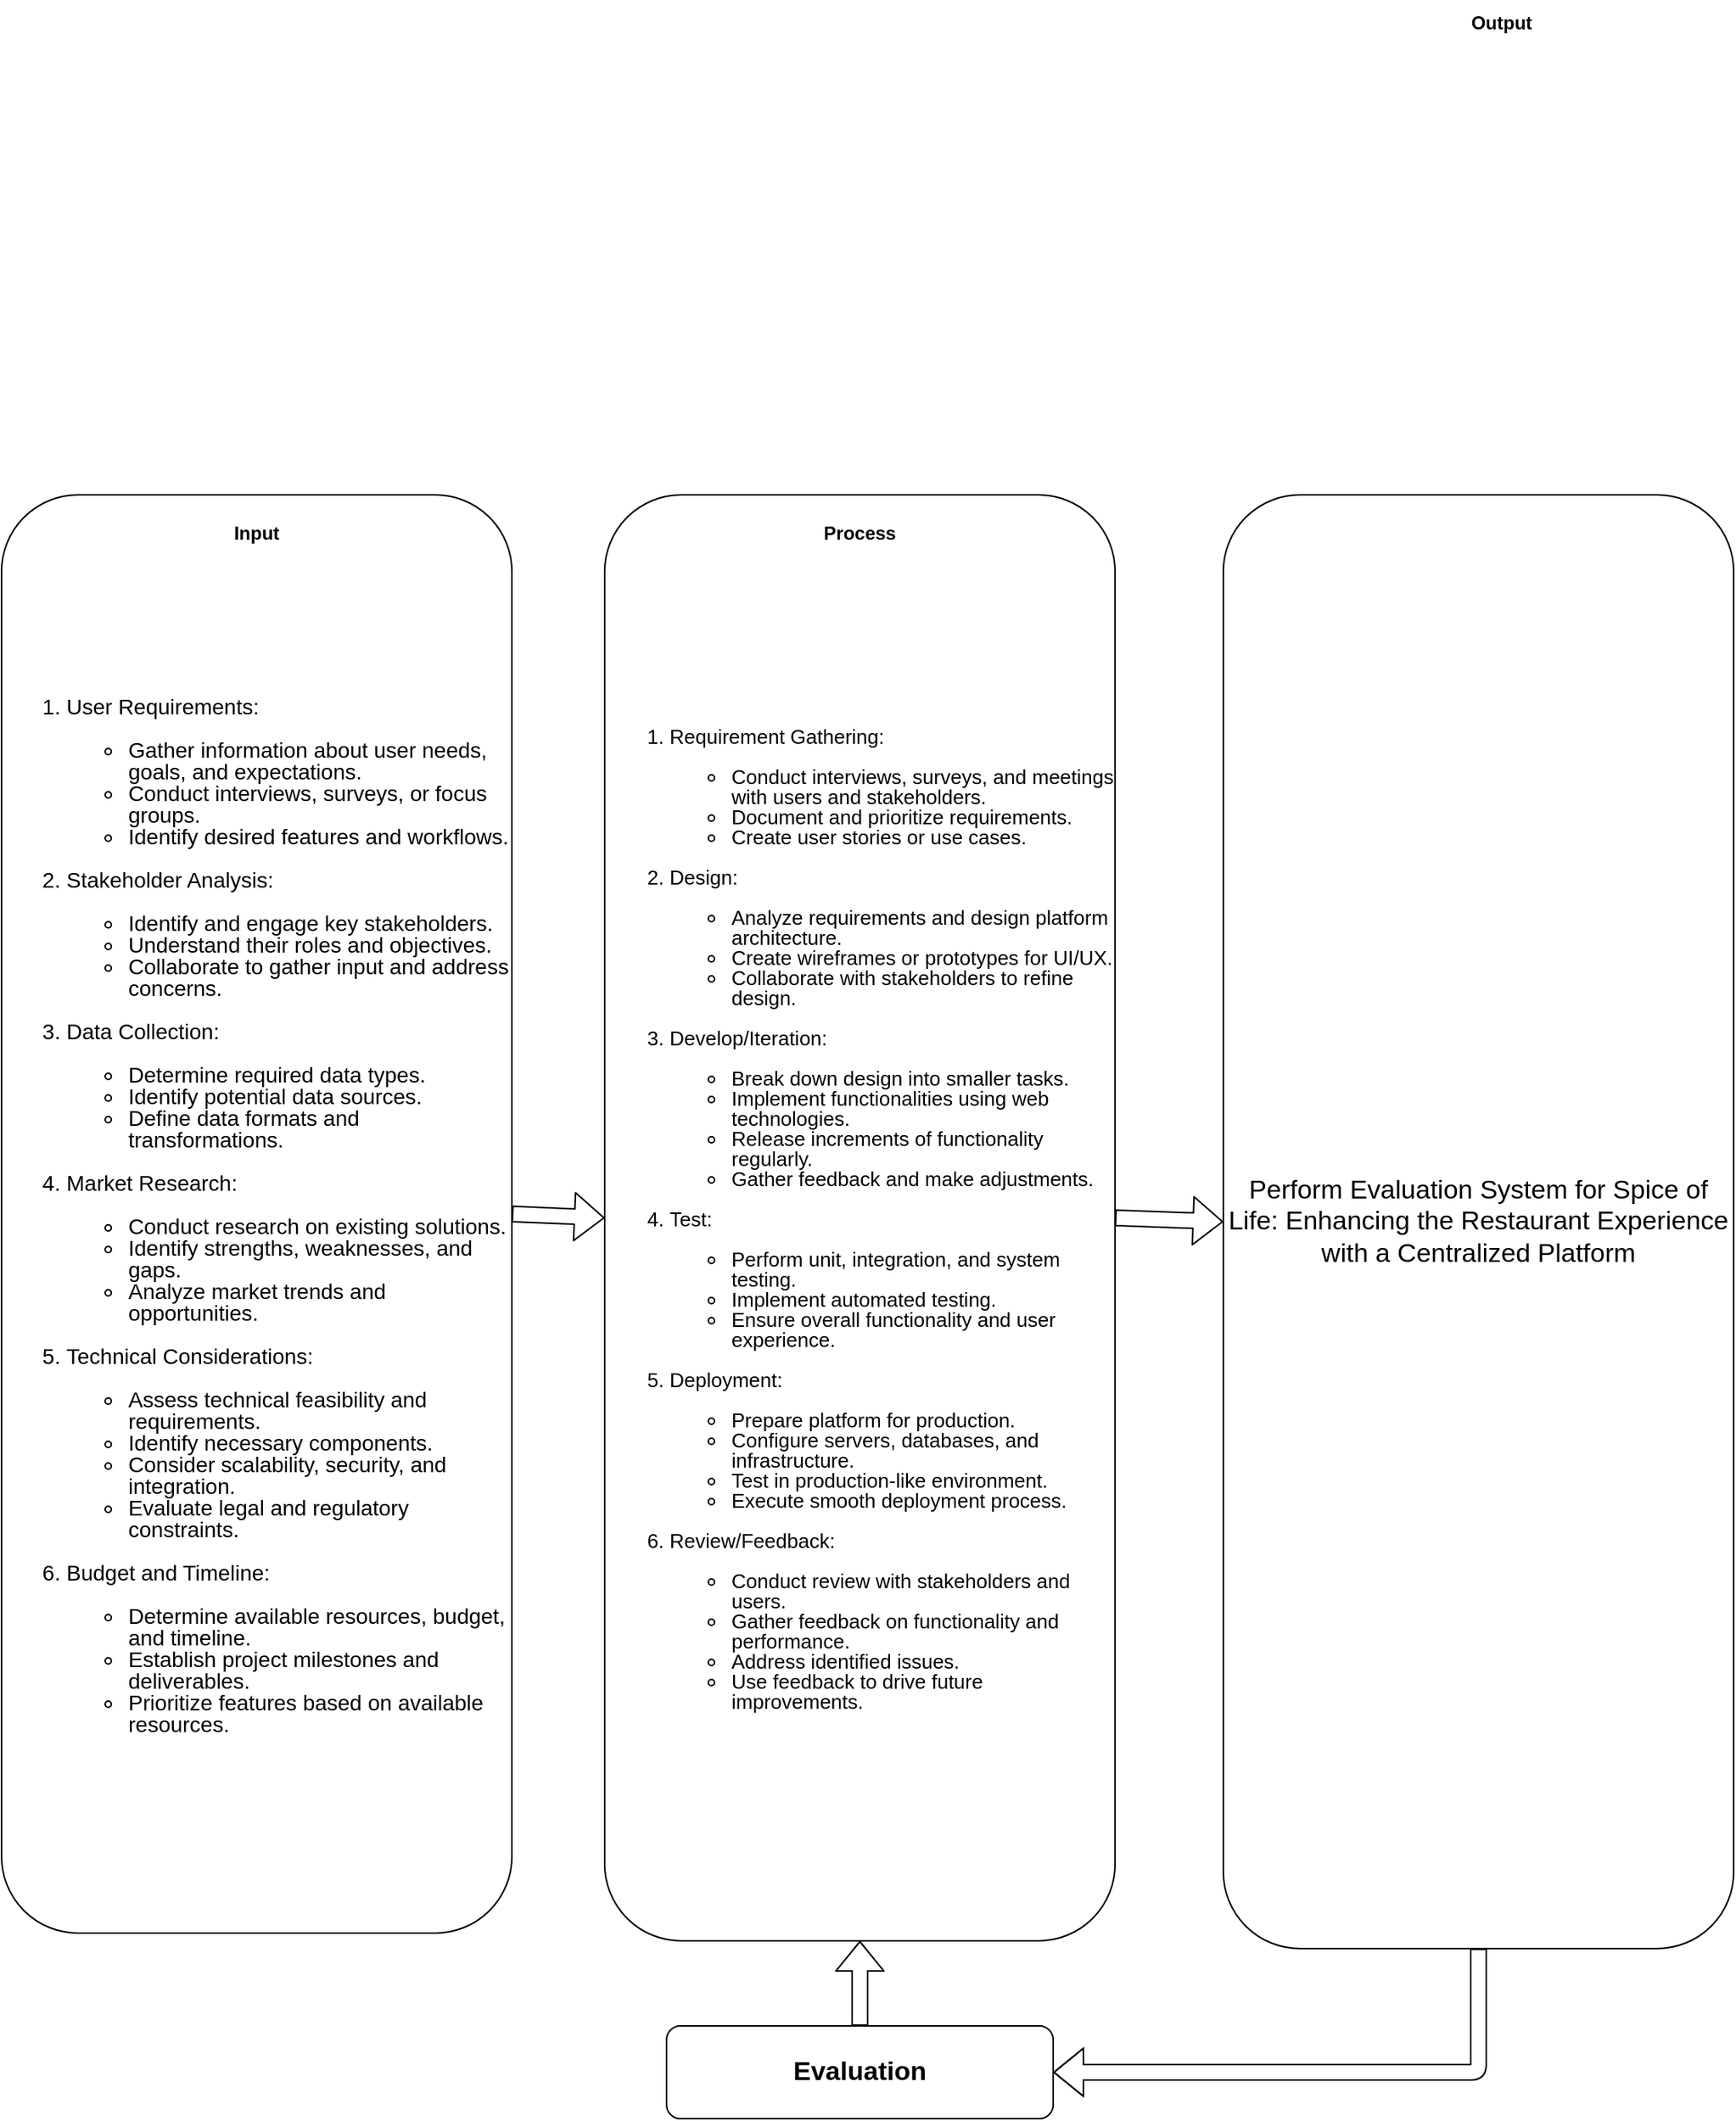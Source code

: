 <mxfile>
    <diagram id="ba02mf9kr3I4vPsf7_fw" name="Page-1">
        <mxGraphModel dx="1403" dy="1100" grid="1" gridSize="10" guides="1" tooltips="1" connect="1" arrows="1" fold="1" page="1" pageScale="1" pageWidth="850" pageHeight="1100" math="0" shadow="0">
            <root>
                <mxCell id="0"/>
                <mxCell id="1" parent="0"/>
                <mxCell id="103" style="edgeStyle=none;shape=flexArrow;html=1;exitX=1;exitY=0.5;exitDx=0;exitDy=0;entryX=0;entryY=0.5;entryDx=0;entryDy=0;" parent="1" source="94" target="96" edge="1">
                    <mxGeometry relative="1" as="geometry"/>
                </mxCell>
                <mxCell id="94" value="&lt;div style=&quot;font-size: 14px;&quot;&gt;&lt;ol style=&quot;line-height: 100%;&quot;&gt;&lt;li&gt;&lt;p style=&quot;line-height: 100%;&quot;&gt;User Requirements:&lt;/p&gt;&lt;ul style=&quot;line-height: 100%;&quot;&gt;&lt;li&gt;Gather information about user needs, goals, and expectations.&lt;/li&gt;&lt;li&gt;Conduct interviews, surveys, or focus groups.&lt;/li&gt;&lt;li&gt;Identify desired features and workflows.&lt;/li&gt;&lt;/ul&gt;&lt;/li&gt;&lt;li&gt;&lt;p style=&quot;line-height: 100%;&quot;&gt;Stakeholder Analysis:&lt;/p&gt;&lt;ul style=&quot;line-height: 100%;&quot;&gt;&lt;li&gt;Identify and engage key stakeholders.&lt;/li&gt;&lt;li&gt;Understand their roles and objectives.&lt;/li&gt;&lt;li&gt;Collaborate to gather input and address concerns.&lt;/li&gt;&lt;/ul&gt;&lt;/li&gt;&lt;li&gt;&lt;p style=&quot;line-height: 100%;&quot;&gt;Data Collection:&lt;/p&gt;&lt;ul style=&quot;line-height: 100%;&quot;&gt;&lt;li&gt;Determine required data types.&lt;/li&gt;&lt;li&gt;Identify potential data sources.&lt;/li&gt;&lt;li&gt;Define data formats and transformations.&lt;/li&gt;&lt;/ul&gt;&lt;/li&gt;&lt;li&gt;&lt;p style=&quot;line-height: 100%;&quot;&gt;Market Research:&lt;/p&gt;&lt;ul style=&quot;line-height: 100%;&quot;&gt;&lt;li&gt;Conduct research on existing solutions.&lt;/li&gt;&lt;li&gt;Identify strengths, weaknesses, and gaps.&lt;/li&gt;&lt;li&gt;Analyze market trends and opportunities.&lt;/li&gt;&lt;/ul&gt;&lt;/li&gt;&lt;li&gt;&lt;p style=&quot;line-height: 100%;&quot;&gt;Technical Considerations:&lt;/p&gt;&lt;ul style=&quot;line-height: 100%;&quot;&gt;&lt;li&gt;Assess technical feasibility and requirements.&lt;/li&gt;&lt;li&gt;Identify necessary components.&lt;/li&gt;&lt;li&gt;Consider scalability, security, and integration.&lt;/li&gt;&lt;li&gt;Evaluate legal and regulatory constraints.&lt;/li&gt;&lt;/ul&gt;&lt;/li&gt;&lt;li&gt;&lt;p style=&quot;line-height: 100%;&quot;&gt;Budget and Timeline:&lt;/p&gt;&lt;ul style=&quot;line-height: 100%;&quot;&gt;&lt;li&gt;Determine available resources, budget, and timeline.&lt;/li&gt;&lt;li&gt;Establish project milestones and deliverables.&lt;/li&gt;&lt;li&gt;Prioritize features based on available resources.&lt;/li&gt;&lt;/ul&gt;&lt;/li&gt;&lt;/ol&gt;&lt;/div&gt;" style="rounded=1;whiteSpace=wrap;html=1;align=left;" parent="1" vertex="1">
                    <mxGeometry x="90" y="350" width="330" height="930" as="geometry"/>
                </mxCell>
                <mxCell id="95" value="&lt;b&gt;Input&lt;/b&gt;" style="text;html=1;strokeColor=none;fillColor=none;align=center;verticalAlign=middle;whiteSpace=wrap;rounded=0;" parent="1" vertex="1">
                    <mxGeometry x="225" y="360" width="60" height="30" as="geometry"/>
                </mxCell>
                <mxCell id="104" style="edgeStyle=none;shape=flexArrow;html=1;exitX=1;exitY=0.5;exitDx=0;exitDy=0;entryX=0;entryY=0.5;entryDx=0;entryDy=0;" parent="1" source="96" target="98" edge="1">
                    <mxGeometry relative="1" as="geometry"/>
                </mxCell>
                <mxCell id="96" value="&lt;ol style=&quot;line-height: 100%; font-size: 13px;&quot;&gt;&lt;li&gt;&lt;p style=&quot;line-height: 100%;&quot;&gt;Requirement Gathering:&lt;/p&gt;&lt;ul style=&quot;line-height: 100%;&quot;&gt;&lt;li&gt;Conduct interviews, surveys, and meetings with users and stakeholders.&lt;/li&gt;&lt;li&gt;Document and prioritize requirements.&lt;/li&gt;&lt;li&gt;Create user stories or use cases.&lt;/li&gt;&lt;/ul&gt;&lt;/li&gt;&lt;li&gt;&lt;p style=&quot;line-height: 100%;&quot;&gt;Design:&lt;/p&gt;&lt;ul style=&quot;line-height: 100%;&quot;&gt;&lt;li&gt;Analyze requirements and design platform architecture.&lt;/li&gt;&lt;li&gt;Create wireframes or prototypes for UI/UX.&lt;/li&gt;&lt;li&gt;Collaborate with stakeholders to refine design.&lt;/li&gt;&lt;/ul&gt;&lt;/li&gt;&lt;li&gt;&lt;p style=&quot;line-height: 100%;&quot;&gt;Develop/Iteration:&lt;/p&gt;&lt;ul style=&quot;line-height: 100%;&quot;&gt;&lt;li&gt;Break down design into smaller tasks.&lt;/li&gt;&lt;li&gt;Implement functionalities using web technologies.&lt;/li&gt;&lt;li&gt;Release increments of functionality regularly.&lt;/li&gt;&lt;li&gt;Gather feedback and make adjustments.&lt;/li&gt;&lt;/ul&gt;&lt;/li&gt;&lt;li&gt;&lt;p style=&quot;line-height: 100%;&quot;&gt;Test:&lt;/p&gt;&lt;ul style=&quot;line-height: 100%;&quot;&gt;&lt;li&gt;Perform unit, integration, and system testing.&lt;/li&gt;&lt;li&gt;Implement automated testing.&lt;/li&gt;&lt;li&gt;Ensure overall functionality and user experience.&lt;/li&gt;&lt;/ul&gt;&lt;/li&gt;&lt;li&gt;&lt;p style=&quot;line-height: 100%;&quot;&gt;Deployment:&lt;/p&gt;&lt;ul style=&quot;line-height: 100%;&quot;&gt;&lt;li&gt;Prepare platform for production.&lt;/li&gt;&lt;li&gt;Configure servers, databases, and infrastructure.&lt;/li&gt;&lt;li&gt;Test in production-like environment.&lt;/li&gt;&lt;li&gt;Execute smooth deployment process.&lt;/li&gt;&lt;/ul&gt;&lt;/li&gt;&lt;li&gt;&lt;p style=&quot;line-height: 100%;&quot;&gt;Review/Feedback:&lt;/p&gt;&lt;ul style=&quot;line-height: 100%;&quot;&gt;&lt;li&gt;Conduct review with stakeholders and users.&lt;/li&gt;&lt;li&gt;Gather feedback on functionality and performance.&lt;/li&gt;&lt;li&gt;Address identified issues.&lt;/li&gt;&lt;li&gt;Use feedback to drive future improvements.&lt;/li&gt;&lt;/ul&gt;&lt;/li&gt;&lt;/ol&gt;" style="rounded=1;whiteSpace=wrap;html=1;align=left;" parent="1" vertex="1">
                    <mxGeometry x="480" y="350" width="330" height="935" as="geometry"/>
                </mxCell>
                <mxCell id="97" value="&lt;b&gt;Process&lt;/b&gt;" style="text;html=1;strokeColor=none;fillColor=none;align=center;verticalAlign=middle;whiteSpace=wrap;rounded=0;" parent="1" vertex="1">
                    <mxGeometry x="615" y="360" width="60" height="30" as="geometry"/>
                </mxCell>
                <mxCell id="101" style="edgeStyle=none;shape=flexArrow;html=1;exitX=0.5;exitY=1;exitDx=0;exitDy=0;entryX=1;entryY=0.5;entryDx=0;entryDy=0;" parent="1" source="98" target="100" edge="1">
                    <mxGeometry relative="1" as="geometry">
                        <Array as="points">
                            <mxPoint x="1045" y="1370"/>
                        </Array>
                    </mxGeometry>
                </mxCell>
                <mxCell id="98" value="&lt;font style=&quot;font-size: 17px;&quot;&gt;Perform Evaluation System for&amp;nbsp;Spice of Life: Enhancing the Restaurant Experience with a Centralized Platform&lt;/font&gt;" style="rounded=1;whiteSpace=wrap;html=1;" parent="1" vertex="1">
                    <mxGeometry x="880" y="350" width="330" height="940" as="geometry"/>
                </mxCell>
                <mxCell id="99" value="&lt;b&gt;Output&lt;/b&gt;" style="text;html=1;strokeColor=none;fillColor=none;align=center;verticalAlign=middle;whiteSpace=wrap;rounded=0;" parent="1" vertex="1">
                    <mxGeometry x="1030" y="30" width="60" height="30" as="geometry"/>
                </mxCell>
                <mxCell id="102" style="edgeStyle=none;shape=flexArrow;html=1;exitX=0.5;exitY=0;exitDx=0;exitDy=0;entryX=0.5;entryY=1;entryDx=0;entryDy=0;" parent="1" source="100" target="96" edge="1">
                    <mxGeometry relative="1" as="geometry"/>
                </mxCell>
                <mxCell id="100" value="&lt;b&gt;&lt;font style=&quot;font-size: 17px;&quot;&gt;Evaluation&lt;/font&gt;&lt;/b&gt;" style="rounded=1;whiteSpace=wrap;html=1;" parent="1" vertex="1">
                    <mxGeometry x="520" y="1340" width="250" height="60" as="geometry"/>
                </mxCell>
            </root>
        </mxGraphModel>
    </diagram>
</mxfile>